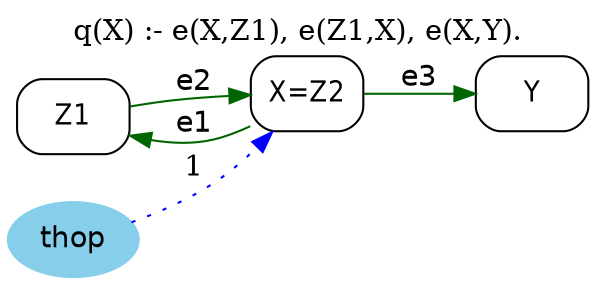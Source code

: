strict digraph G {
	graph [bb="0,0,269.19,129",
		label="q(X) :- e(X,Z1), e(Z1,X), e(X,Y).",
		labelloc=t,
		lheight=0.21,
		lp="134.6,117.5",
		lwidth=2.62,
		rankdir=LR
	];
	node [label="\N"];
	Z1	 [fontname="Helvetica-Narrow",
		height=0.5,
		pos="28.597,77",
		shape=box,
		style=rounded,
		width=0.75];
	X	 [fontname="Helvetica-Narrow",
		height=0.5,
		label="X=Z2",
		pos="136.19,88",
		shape=box,
		style=rounded,
		width=0.75];
	Z1 -> X	 [color=darkgreen,
		fontname=helvetica,
		label=e2,
		lp="83.195,93.5",
		pos="e,109.11,87.371 55.623,82.209 62.019,83.284 68.831,84.3 75.195,85 82.89,85.847 91.157,86.454 99.044,86.891"];
	X -> Z1	 [color=darkgreen,
		fontname=helvetica,
		label=e1,
		lp="83.195,73.5",
		pos="e,55.84,67.454 108.84,72.208 103.18,69.639 97.126,67.372 91.195,66 83.017,64.108 74.172,64.312 65.779,65.533"];
	Y	 [fontname="Helvetica-Narrow",
		height=0.5,
		pos="242.19,88",
		shape=box,
		style=rounded,
		width=0.75];
	X -> Y	 [color=darkgreen,
		fontname=helvetica,
		label=e3,
		lp="189.19,95.5",
		pos="e,214.85,88 163.22,88 175.83,88 191.05,88 204.74,88"];
	thop	 [color=skyblue,
		fillcolor=skyblue,
		fontname=helvetica,
		height=0.5,
		pos="28.597,18",
		shape=oval,
		style="filled,rounded",
		width=0.79437];
	thop -> X	 [color=blue,
		constraint=false,
		label=1,
		lp="83.195,52.5",
		pos="e,119.92,69.695 54.015,26.591 65.823,31.165 79.748,37.419 91.195,45 98.706,49.975 106.1,56.27 112.65,62.498",
		style=dotted];
}
